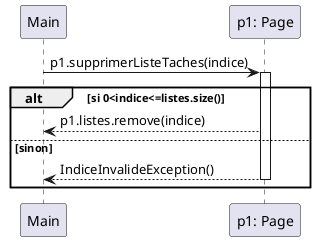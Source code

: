 @startuml

Main -> "p1: Page": p1.supprimerListeTaches(indice)
activate "p1: Page"
    alt si 0<indice<=listes.size()
        "p1: Page" --> Main: p1.listes.remove(indice)
    else sinon
        "p1: Page" --> Main: IndiceInvalideException()
        deactivate "p1: Page"
    end



@enduml